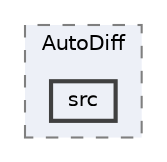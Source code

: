 digraph "libs/AutoDiff/src"
{
 // LATEX_PDF_SIZE
  bgcolor="transparent";
  edge [fontname=Helvetica,fontsize=10,labelfontname=Helvetica,labelfontsize=10];
  node [fontname=Helvetica,fontsize=10,shape=box,height=0.2,width=0.4];
  compound=true
  subgraph clusterdir_a4420808da2ac41a09ab53507cacbcf5 {
    graph [ bgcolor="#edf0f7", pencolor="grey50", label="AutoDiff", fontname=Helvetica,fontsize=10 style="filled,dashed", URL="dir_a4420808da2ac41a09ab53507cacbcf5.html",tooltip=""]
  dir_db63a71842cb588e7e2175eda2624a3a [label="src", fillcolor="#edf0f7", color="grey25", style="filled,bold", URL="dir_db63a71842cb588e7e2175eda2624a3a.html",tooltip=""];
  }
}
